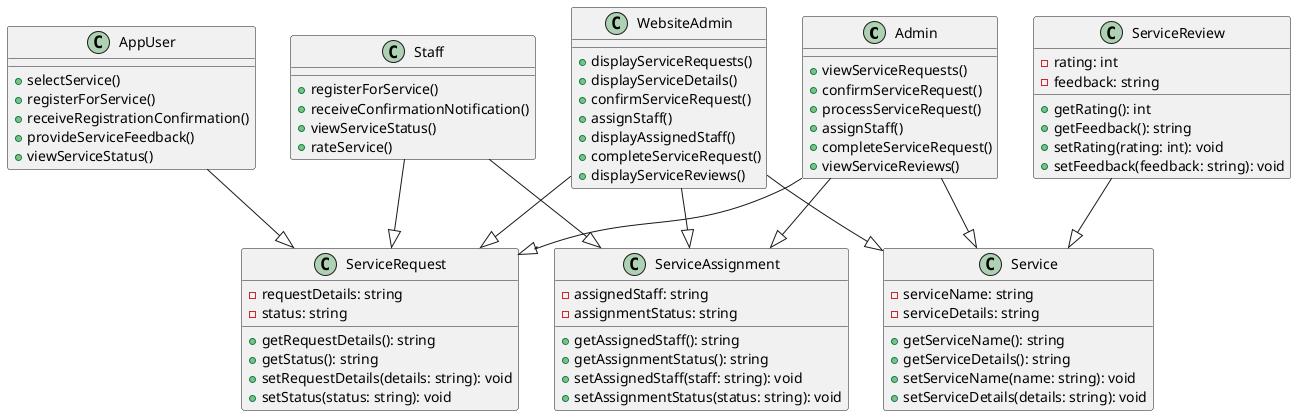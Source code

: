 @startuml

class Admin {
  +viewServiceRequests()
  +confirmServiceRequest()
  +processServiceRequest()
  +assignStaff()
  +completeServiceRequest()
  +viewServiceReviews()
}

class Staff {
  +registerForService()
  +receiveConfirmationNotification()
  +viewServiceStatus()
  +rateService()
}

class WebsiteAdmin {
  +displayServiceRequests()
  +displayServiceDetails()
  +confirmServiceRequest()
  +assignStaff()
  +displayAssignedStaff()
  +completeServiceRequest()
  +displayServiceReviews()
}

class AppUser {
  +selectService()
  +registerForService()
  +receiveRegistrationConfirmation()
  +provideServiceFeedback()
  +viewServiceStatus()
}

class ServiceRequest {
  -requestDetails: string
  -status: string
  +getRequestDetails(): string
  +getStatus(): string
  +setRequestDetails(details: string): void
  +setStatus(status: string): void
}

class Service {
  -serviceName: string
  -serviceDetails: string
  +getServiceName(): string
  +getServiceDetails(): string
  +setServiceName(name: string): void
  +setServiceDetails(details: string): void
}

class ServiceAssignment {
  -assignedStaff: string
  -assignmentStatus: string
  +getAssignedStaff(): string
  +getAssignmentStatus(): string
  +setAssignedStaff(staff: string): void
  +setAssignmentStatus(status: string): void
}

class ServiceReview {
  -rating: int
  -feedback: string
  +getRating(): int
  +getFeedback(): string
  +setRating(rating: int): void
  +setFeedback(feedback: string): void
}

AppUser --|> ServiceRequest
Admin --|> ServiceRequest
Staff --|> ServiceRequest
WebsiteAdmin --|> ServiceRequest
WebsiteAdmin --|> ServiceAssignment
Admin --|> ServiceAssignment
Staff --|> ServiceAssignment
WebsiteAdmin --|> Service
Admin --|> Service
ServiceReview --|> Service

@enduml
